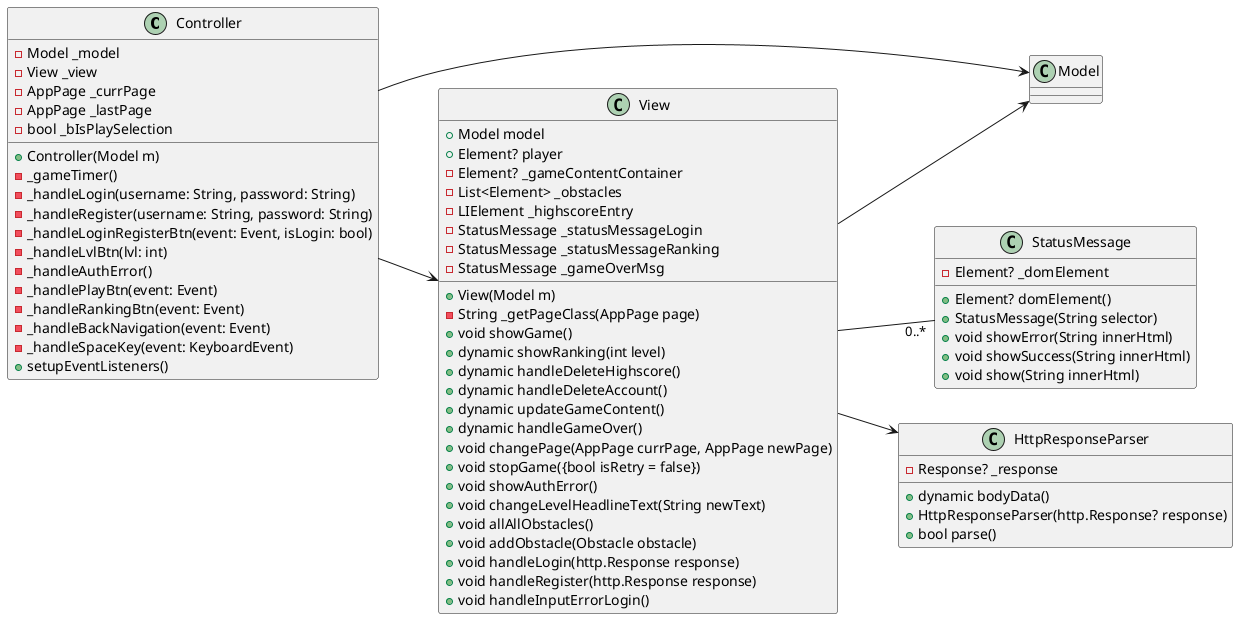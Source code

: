 @startuml

left to right direction

class Controller {
  - Model _model
  - View _view
  - AppPage _currPage
  - AppPage _lastPage
  - bool _bIsPlaySelection
  + Controller(Model m)
  - _gameTimer()
  - _handleLogin(username: String, password: String)
  - _handleRegister(username: String, password: String)
  - _handleLoginRegisterBtn(event: Event, isLogin: bool)
  - _handleLvlBtn(lvl: int)
  - _handleAuthError()
  - _handlePlayBtn(event: Event)
  - _handleRankingBtn(event: Event)
  - _handleBackNavigation(event: Event)
  - _handleSpaceKey(event: KeyboardEvent)
  + setupEventListeners()
}

Controller --> Model
Controller --> View

class Model {
}

class View {
  +Model model
  +Element? player
  -Element? _gameContentContainer
  -List<Element> _obstacles
  -LIElement _highscoreEntry
  -StatusMessage _statusMessageLogin
  -StatusMessage _statusMessageRanking
  -StatusMessage _gameOverMsg
  +View(Model m)
  -String _getPageClass(AppPage page)
  +void showGame()
  +dynamic showRanking(int level)
  +dynamic handleDeleteHighscore()
  +dynamic handleDeleteAccount()
  +dynamic updateGameContent()
  +dynamic handleGameOver()
  +void changePage(AppPage currPage, AppPage newPage)
  +void stopGame({bool isRetry = false})
  +void showAuthError()
  +void changeLevelHeadlineText(String newText)
  +void allAllObstacles()
  +void addObstacle(Obstacle obstacle)
  +void handleLogin(http.Response response)
  +void handleRegister(http.Response response)
  +void handleInputErrorLogin()
}

View --> Model
View -- "0..*" StatusMessage
View --> HttpResponseParser

class StatusMessage {
  -Element? _domElement
  +Element? domElement()
  +StatusMessage(String selector)
  +void showError(String innerHtml)
  +void showSuccess(String innerHtml)
  +void show(String innerHtml)
}

class HttpResponseParser {
  -Response? _response
  +dynamic bodyData()
  +HttpResponseParser(http.Response? response)
  +bool parse()
}

@enduml